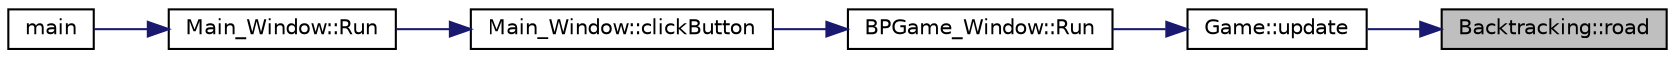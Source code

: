digraph "Backtracking::road"
{
 // LATEX_PDF_SIZE
  edge [fontname="Helvetica",fontsize="10",labelfontname="Helvetica",labelfontsize="10"];
  node [fontname="Helvetica",fontsize="10",shape=record];
  rankdir="RL";
  Node1 [label="Backtracking::road",height=0.2,width=0.4,color="black", fillcolor="grey75", style="filled", fontcolor="black",tooltip="gives the path fro an specific position"];
  Node1 -> Node2 [dir="back",color="midnightblue",fontsize="10",style="solid"];
  Node2 [label="Game::update",height=0.2,width=0.4,color="black", fillcolor="white", style="filled",URL="$classGame.html#a79df6376b332d63c9eca0dcee30305c3",tooltip=" "];
  Node2 -> Node3 [dir="back",color="midnightblue",fontsize="10",style="solid"];
  Node3 [label="BPGame_Window::Run",height=0.2,width=0.4,color="black", fillcolor="white", style="filled",URL="$classBPGame__Window.html#af16ea50673729421b824d00b57769c7b",tooltip="Run the window for the BP Game."];
  Node3 -> Node4 [dir="back",color="midnightblue",fontsize="10",style="solid"];
  Node4 [label="Main_Window::clickButton",height=0.2,width=0.4,color="black", fillcolor="white", style="filled",URL="$classMain__Window.html#a502bce91d1c3e08d193eb817c9b79f00",tooltip="It is called if the mouse is left clicked, and changes the window if the click was over a button."];
  Node4 -> Node5 [dir="back",color="midnightblue",fontsize="10",style="solid"];
  Node5 [label="Main_Window::Run",height=0.2,width=0.4,color="black", fillcolor="white", style="filled",URL="$classMain__Window.html#ae90070ea093f89d1f207b686e6e569a3",tooltip="Initializes the menu window."];
  Node5 -> Node6 [dir="back",color="midnightblue",fontsize="10",style="solid"];
  Node6 [label="main",height=0.2,width=0.4,color="black", fillcolor="white", style="filled",URL="$main_8cpp.html#ae66f6b31b5ad750f1fe042a706a4e3d4",tooltip=" "];
}
